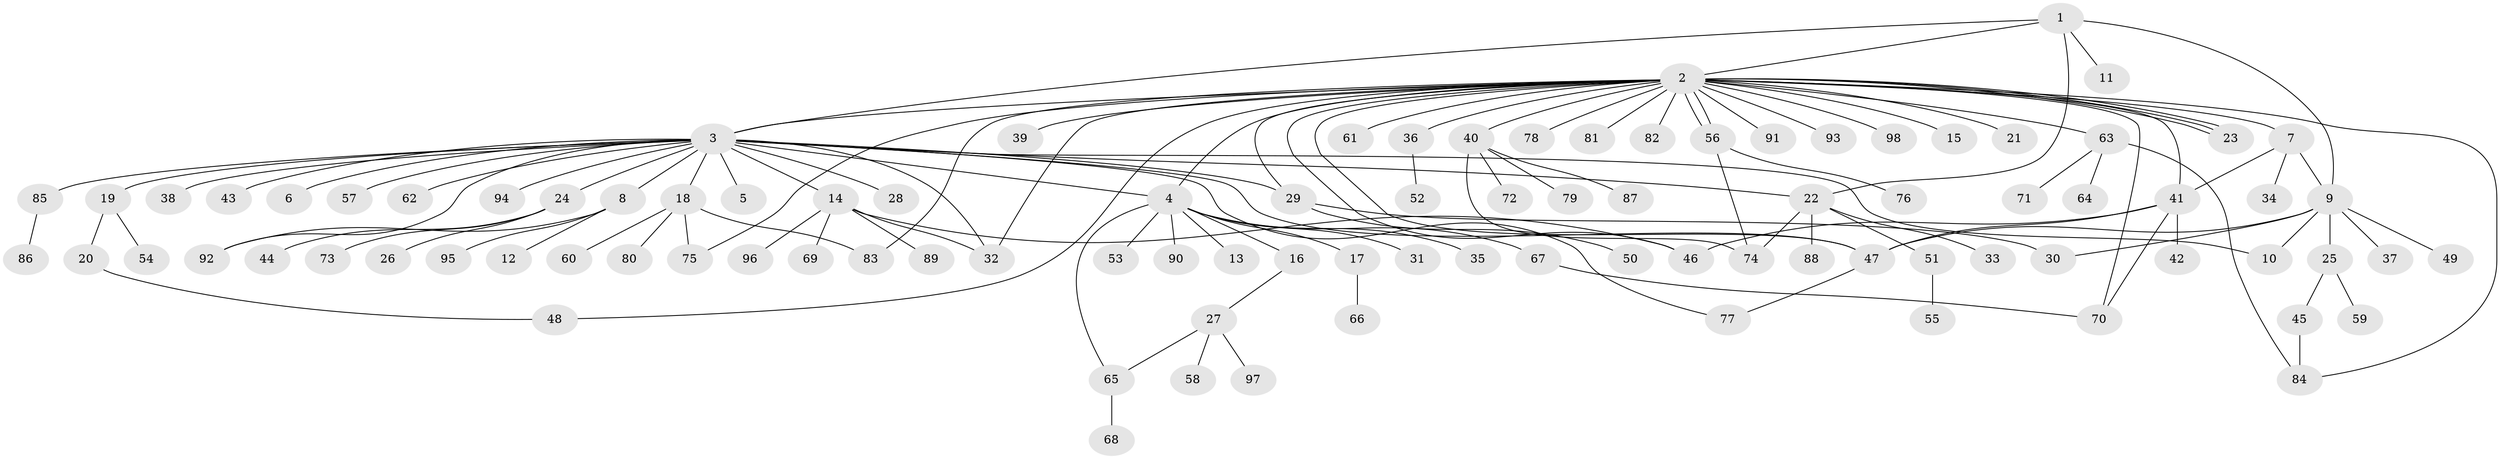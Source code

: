// Generated by graph-tools (version 1.1) at 2025/11/02/27/25 16:11:11]
// undirected, 98 vertices, 127 edges
graph export_dot {
graph [start="1"]
  node [color=gray90,style=filled];
  1;
  2;
  3;
  4;
  5;
  6;
  7;
  8;
  9;
  10;
  11;
  12;
  13;
  14;
  15;
  16;
  17;
  18;
  19;
  20;
  21;
  22;
  23;
  24;
  25;
  26;
  27;
  28;
  29;
  30;
  31;
  32;
  33;
  34;
  35;
  36;
  37;
  38;
  39;
  40;
  41;
  42;
  43;
  44;
  45;
  46;
  47;
  48;
  49;
  50;
  51;
  52;
  53;
  54;
  55;
  56;
  57;
  58;
  59;
  60;
  61;
  62;
  63;
  64;
  65;
  66;
  67;
  68;
  69;
  70;
  71;
  72;
  73;
  74;
  75;
  76;
  77;
  78;
  79;
  80;
  81;
  82;
  83;
  84;
  85;
  86;
  87;
  88;
  89;
  90;
  91;
  92;
  93;
  94;
  95;
  96;
  97;
  98;
  1 -- 2;
  1 -- 3;
  1 -- 9;
  1 -- 11;
  1 -- 22;
  2 -- 3;
  2 -- 4;
  2 -- 7;
  2 -- 15;
  2 -- 21;
  2 -- 23;
  2 -- 23;
  2 -- 23;
  2 -- 29;
  2 -- 32;
  2 -- 36;
  2 -- 39;
  2 -- 40;
  2 -- 41;
  2 -- 46;
  2 -- 47;
  2 -- 48;
  2 -- 56;
  2 -- 56;
  2 -- 61;
  2 -- 63;
  2 -- 70;
  2 -- 75;
  2 -- 78;
  2 -- 81;
  2 -- 82;
  2 -- 83;
  2 -- 84;
  2 -- 91;
  2 -- 93;
  2 -- 98;
  3 -- 4;
  3 -- 5;
  3 -- 6;
  3 -- 8;
  3 -- 10;
  3 -- 14;
  3 -- 18;
  3 -- 19;
  3 -- 22;
  3 -- 24;
  3 -- 28;
  3 -- 29;
  3 -- 32;
  3 -- 38;
  3 -- 43;
  3 -- 47;
  3 -- 57;
  3 -- 62;
  3 -- 77;
  3 -- 85;
  3 -- 92;
  3 -- 94;
  4 -- 13;
  4 -- 16;
  4 -- 17;
  4 -- 31;
  4 -- 35;
  4 -- 53;
  4 -- 65;
  4 -- 67;
  4 -- 90;
  7 -- 9;
  7 -- 34;
  7 -- 41;
  8 -- 12;
  8 -- 92;
  8 -- 95;
  9 -- 10;
  9 -- 25;
  9 -- 30;
  9 -- 37;
  9 -- 47;
  9 -- 49;
  14 -- 32;
  14 -- 46;
  14 -- 69;
  14 -- 89;
  14 -- 96;
  16 -- 27;
  17 -- 66;
  18 -- 60;
  18 -- 75;
  18 -- 80;
  18 -- 83;
  19 -- 20;
  19 -- 54;
  20 -- 48;
  22 -- 33;
  22 -- 51;
  22 -- 74;
  22 -- 88;
  24 -- 26;
  24 -- 44;
  24 -- 73;
  25 -- 45;
  25 -- 59;
  27 -- 58;
  27 -- 65;
  27 -- 97;
  29 -- 30;
  29 -- 50;
  36 -- 52;
  40 -- 72;
  40 -- 74;
  40 -- 79;
  40 -- 87;
  41 -- 42;
  41 -- 46;
  41 -- 47;
  41 -- 70;
  45 -- 84;
  47 -- 77;
  51 -- 55;
  56 -- 74;
  56 -- 76;
  63 -- 64;
  63 -- 71;
  63 -- 84;
  65 -- 68;
  67 -- 70;
  85 -- 86;
}
